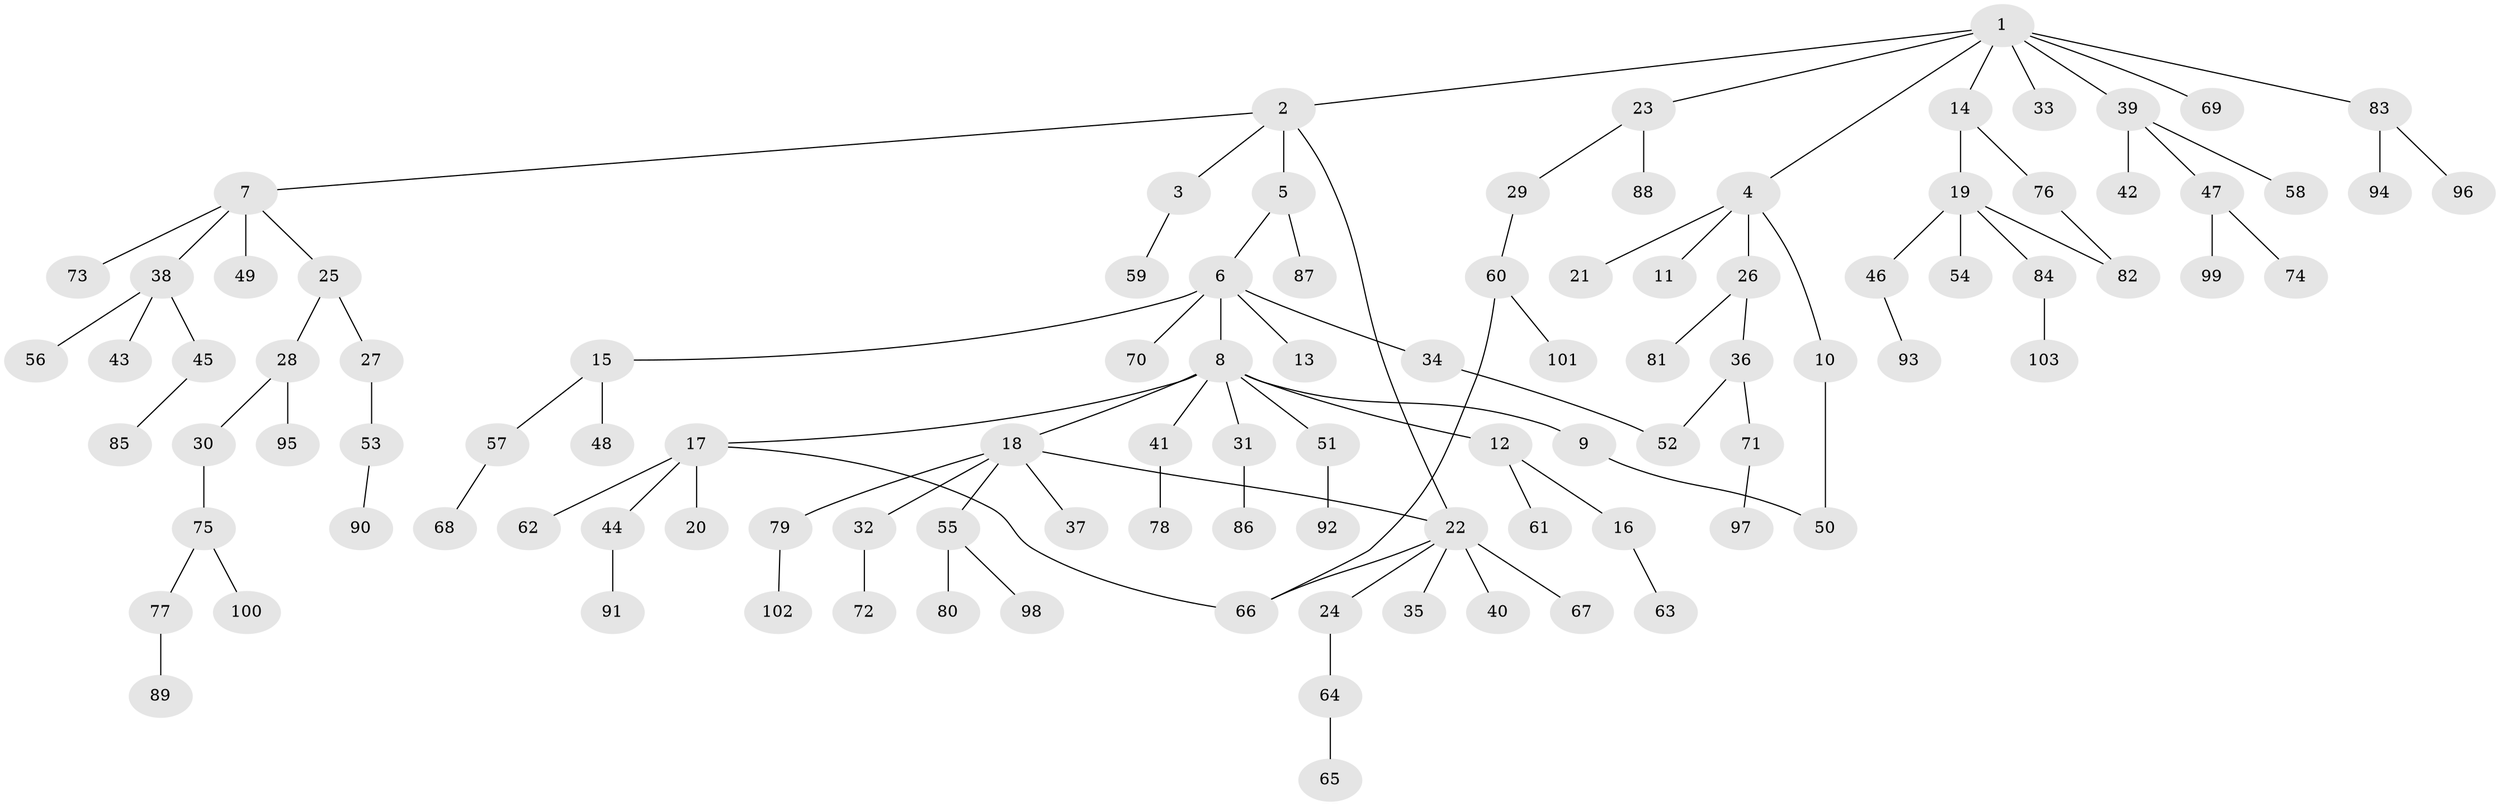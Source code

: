 // coarse degree distribution, {1: 0.8666666666666667, 9: 0.03333333333333333, 2: 0.03333333333333333, 18: 0.03333333333333333, 3: 0.03333333333333333}
// Generated by graph-tools (version 1.1) at 2025/45/03/04/25 21:45:20]
// undirected, 103 vertices, 108 edges
graph export_dot {
graph [start="1"]
  node [color=gray90,style=filled];
  1;
  2;
  3;
  4;
  5;
  6;
  7;
  8;
  9;
  10;
  11;
  12;
  13;
  14;
  15;
  16;
  17;
  18;
  19;
  20;
  21;
  22;
  23;
  24;
  25;
  26;
  27;
  28;
  29;
  30;
  31;
  32;
  33;
  34;
  35;
  36;
  37;
  38;
  39;
  40;
  41;
  42;
  43;
  44;
  45;
  46;
  47;
  48;
  49;
  50;
  51;
  52;
  53;
  54;
  55;
  56;
  57;
  58;
  59;
  60;
  61;
  62;
  63;
  64;
  65;
  66;
  67;
  68;
  69;
  70;
  71;
  72;
  73;
  74;
  75;
  76;
  77;
  78;
  79;
  80;
  81;
  82;
  83;
  84;
  85;
  86;
  87;
  88;
  89;
  90;
  91;
  92;
  93;
  94;
  95;
  96;
  97;
  98;
  99;
  100;
  101;
  102;
  103;
  1 -- 2;
  1 -- 4;
  1 -- 14;
  1 -- 23;
  1 -- 33;
  1 -- 39;
  1 -- 69;
  1 -- 83;
  2 -- 3;
  2 -- 5;
  2 -- 7;
  2 -- 22;
  3 -- 59;
  4 -- 10;
  4 -- 11;
  4 -- 21;
  4 -- 26;
  5 -- 6;
  5 -- 87;
  6 -- 8;
  6 -- 13;
  6 -- 15;
  6 -- 34;
  6 -- 70;
  7 -- 25;
  7 -- 38;
  7 -- 49;
  7 -- 73;
  8 -- 9;
  8 -- 12;
  8 -- 17;
  8 -- 18;
  8 -- 31;
  8 -- 41;
  8 -- 51;
  9 -- 50;
  10 -- 50;
  12 -- 16;
  12 -- 61;
  14 -- 19;
  14 -- 76;
  15 -- 48;
  15 -- 57;
  16 -- 63;
  17 -- 20;
  17 -- 44;
  17 -- 62;
  17 -- 66;
  18 -- 22;
  18 -- 32;
  18 -- 37;
  18 -- 55;
  18 -- 79;
  19 -- 46;
  19 -- 54;
  19 -- 84;
  19 -- 82;
  22 -- 24;
  22 -- 35;
  22 -- 40;
  22 -- 67;
  22 -- 66;
  23 -- 29;
  23 -- 88;
  24 -- 64;
  25 -- 27;
  25 -- 28;
  26 -- 36;
  26 -- 81;
  27 -- 53;
  28 -- 30;
  28 -- 95;
  29 -- 60;
  30 -- 75;
  31 -- 86;
  32 -- 72;
  34 -- 52;
  36 -- 71;
  36 -- 52;
  38 -- 43;
  38 -- 45;
  38 -- 56;
  39 -- 42;
  39 -- 47;
  39 -- 58;
  41 -- 78;
  44 -- 91;
  45 -- 85;
  46 -- 93;
  47 -- 74;
  47 -- 99;
  51 -- 92;
  53 -- 90;
  55 -- 80;
  55 -- 98;
  57 -- 68;
  60 -- 66;
  60 -- 101;
  64 -- 65;
  71 -- 97;
  75 -- 77;
  75 -- 100;
  76 -- 82;
  77 -- 89;
  79 -- 102;
  83 -- 94;
  83 -- 96;
  84 -- 103;
}
